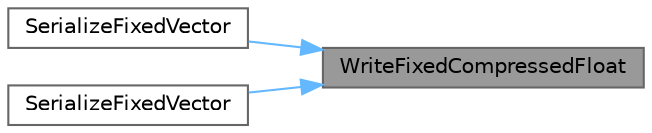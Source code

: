 digraph "WriteFixedCompressedFloat"
{
 // INTERACTIVE_SVG=YES
 // LATEX_PDF_SIZE
  bgcolor="transparent";
  edge [fontname=Helvetica,fontsize=10,labelfontname=Helvetica,labelfontsize=10];
  node [fontname=Helvetica,fontsize=10,shape=box,height=0.2,width=0.4];
  rankdir="RL";
  Node1 [id="Node000001",label="WriteFixedCompressedFloat",height=0.2,width=0.4,color="gray40", fillcolor="grey60", style="filled", fontcolor="black",tooltip=" "];
  Node1 -> Node2 [id="edge1_Node000001_Node000002",dir="back",color="steelblue1",style="solid",tooltip=" "];
  Node2 [id="Node000002",label="SerializeFixedVector",height=0.2,width=0.4,color="grey40", fillcolor="white", style="filled",URL="$d6/dc9/NetSerialization_8h.html#a6cb5434dd27775ffda2652a931e1ff9f",tooltip=" "];
  Node1 -> Node3 [id="edge2_Node000001_Node000003",dir="back",color="steelblue1",style="solid",tooltip=" "];
  Node3 [id="Node000003",label="SerializeFixedVector",height=0.2,width=0.4,color="grey40", fillcolor="white", style="filled",URL="$d6/dc9/NetSerialization_8h.html#ac71448c726eb3c81647ee15e4d720d7a",tooltip=" "];
}
